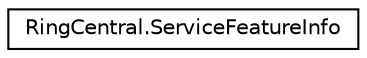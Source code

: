 digraph "Graphical Class Hierarchy"
{
 // LATEX_PDF_SIZE
  edge [fontname="Helvetica",fontsize="10",labelfontname="Helvetica",labelfontsize="10"];
  node [fontname="Helvetica",fontsize="10",shape=record];
  rankdir="LR";
  Node0 [label="RingCentral.ServiceFeatureInfo",height=0.2,width=0.4,color="black", fillcolor="white", style="filled",URL="$classRingCentral_1_1ServiceFeatureInfo.html",tooltip=" "];
}
